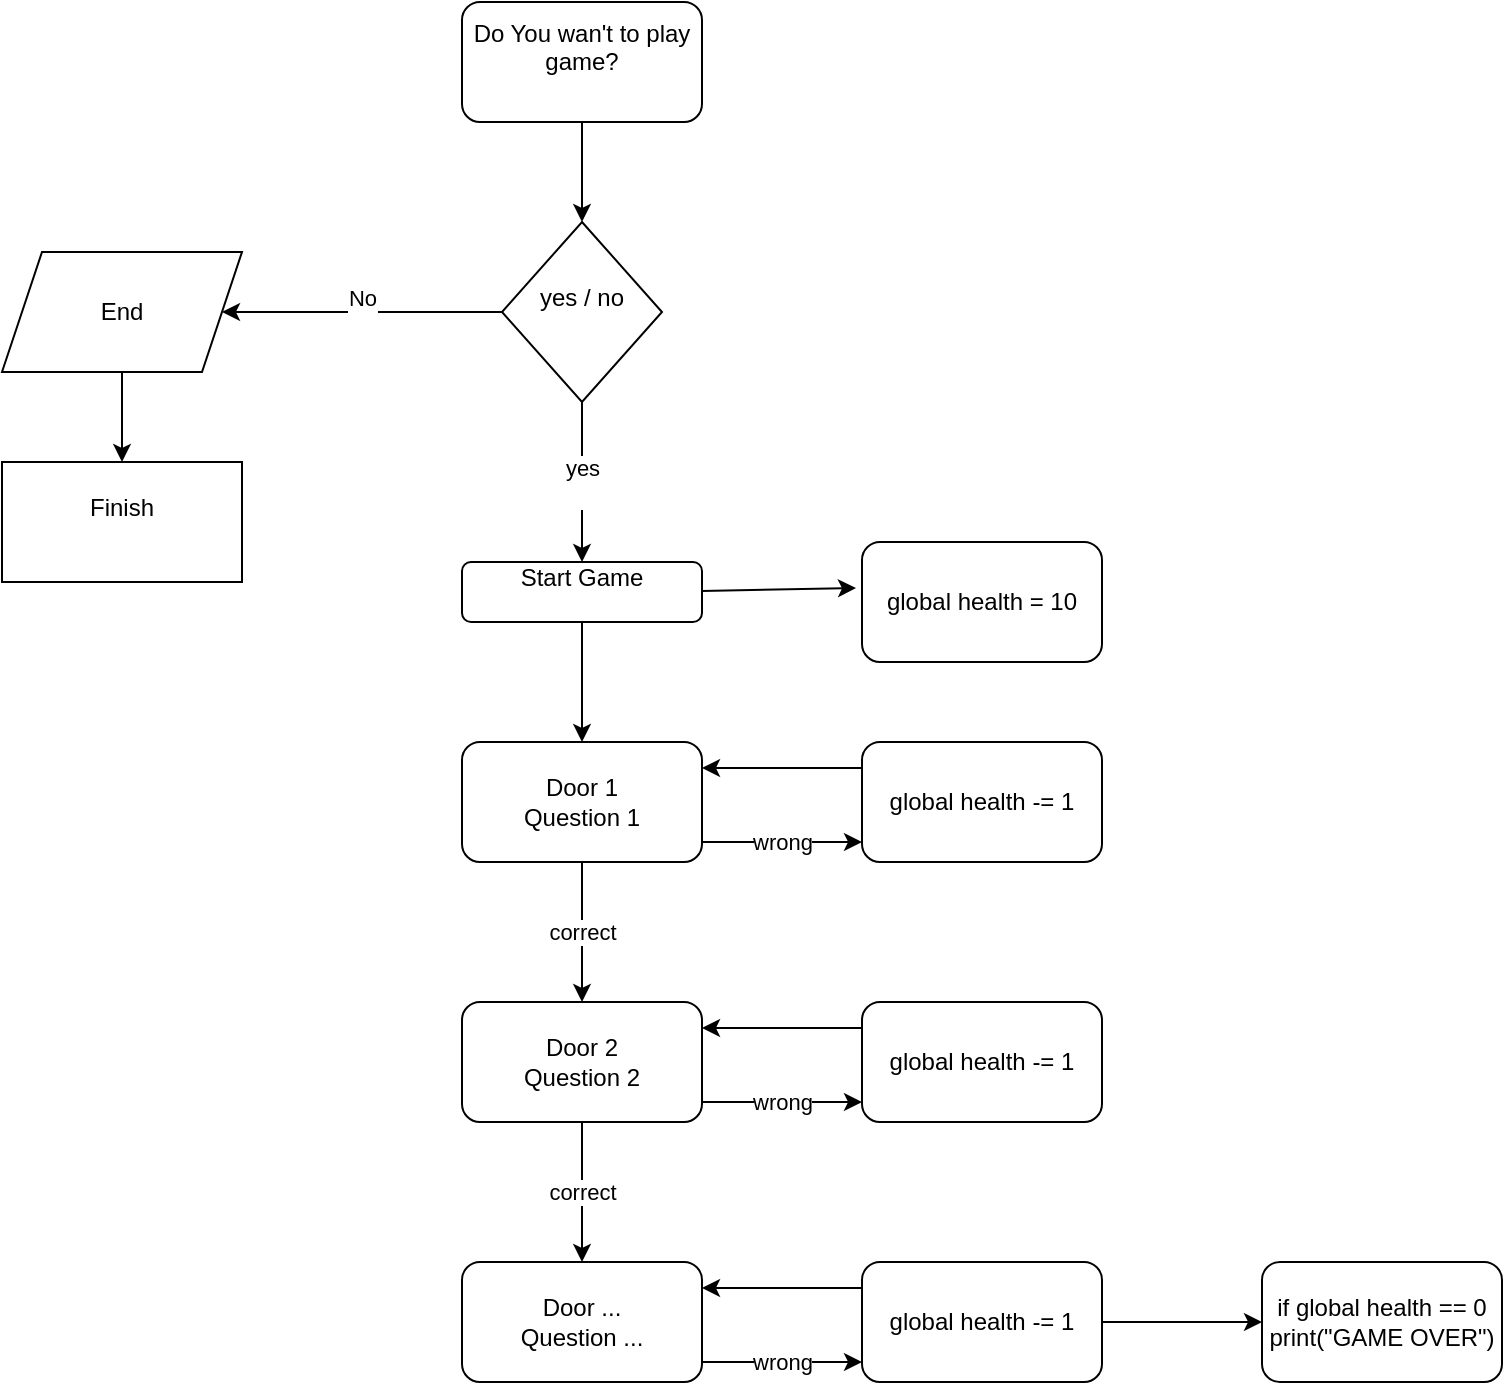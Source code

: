 <mxfile version="14.1.9" type="github">
  <diagram id="4d29W5WxIk8nkYb60he4" name="Page-1">
    <mxGraphModel dx="780" dy="1154" grid="1" gridSize="10" guides="1" tooltips="1" connect="1" arrows="1" fold="1" page="1" pageScale="1" pageWidth="827" pageHeight="1169" math="0" shadow="0">
      <root>
        <mxCell id="0" />
        <mxCell id="1" parent="0" />
        <mxCell id="GxyA5iGJCojV2aHmeg0h-3" value="&lt;div&gt;No&lt;/div&gt;&lt;div&gt;&lt;br&gt;&lt;/div&gt;" style="edgeStyle=orthogonalEdgeStyle;rounded=0;orthogonalLoop=1;jettySize=auto;html=1;" parent="1" source="WxqafuSX7poHOOpFGCyM-2" target="GxyA5iGJCojV2aHmeg0h-2" edge="1">
          <mxGeometry relative="1" as="geometry" />
        </mxCell>
        <mxCell id="Qxv_XPzBXx_ZCvMV-COk-9" value="&lt;div&gt;yes&lt;/div&gt;&lt;div&gt;&lt;br&gt;&lt;/div&gt;" style="edgeStyle=orthogonalEdgeStyle;rounded=0;orthogonalLoop=1;jettySize=auto;html=1;entryX=0.5;entryY=0;entryDx=0;entryDy=0;" parent="1" source="WxqafuSX7poHOOpFGCyM-2" target="Qxv_XPzBXx_ZCvMV-COk-6" edge="1">
          <mxGeometry relative="1" as="geometry" />
        </mxCell>
        <mxCell id="WxqafuSX7poHOOpFGCyM-2" value="&lt;div&gt;yes / no&lt;/div&gt;&lt;div&gt;&lt;br&gt;&lt;/div&gt;" style="rhombus;whiteSpace=wrap;html=1;" parent="1" vertex="1">
          <mxGeometry x="360" y="160" width="80" height="90" as="geometry" />
        </mxCell>
        <mxCell id="Qxv_XPzBXx_ZCvMV-COk-3" style="edgeStyle=orthogonalEdgeStyle;rounded=0;orthogonalLoop=1;jettySize=auto;html=1;entryX=0.5;entryY=0;entryDx=0;entryDy=0;" parent="1" source="GxyA5iGJCojV2aHmeg0h-2" target="Qxv_XPzBXx_ZCvMV-COk-1" edge="1">
          <mxGeometry relative="1" as="geometry" />
        </mxCell>
        <mxCell id="GxyA5iGJCojV2aHmeg0h-2" value="&lt;div&gt;End&lt;/div&gt;" style="shape=parallelogram;perimeter=parallelogramPerimeter;whiteSpace=wrap;html=1;fixedSize=1;" parent="1" vertex="1">
          <mxGeometry x="110" y="175" width="120" height="60" as="geometry" />
        </mxCell>
        <mxCell id="Qxv_XPzBXx_ZCvMV-COk-1" value="&lt;div&gt;Finish&lt;/div&gt;&lt;div&gt;&lt;br&gt;&lt;/div&gt;" style="rounded=0;whiteSpace=wrap;html=1;" parent="1" vertex="1">
          <mxGeometry x="110" y="280" width="120" height="60" as="geometry" />
        </mxCell>
        <mxCell id="Qxv_XPzBXx_ZCvMV-COk-5" style="edgeStyle=orthogonalEdgeStyle;rounded=0;orthogonalLoop=1;jettySize=auto;html=1;entryX=0.5;entryY=0;entryDx=0;entryDy=0;" parent="1" source="Qxv_XPzBXx_ZCvMV-COk-4" target="WxqafuSX7poHOOpFGCyM-2" edge="1">
          <mxGeometry relative="1" as="geometry" />
        </mxCell>
        <mxCell id="Qxv_XPzBXx_ZCvMV-COk-4" value="&lt;div&gt;Do You wan&#39;t to play game?&lt;/div&gt;&lt;div&gt;&lt;br&gt;&lt;/div&gt;" style="rounded=1;whiteSpace=wrap;html=1;" parent="1" vertex="1">
          <mxGeometry x="340" y="50" width="120" height="60" as="geometry" />
        </mxCell>
        <mxCell id="Qxv_XPzBXx_ZCvMV-COk-8" style="edgeStyle=orthogonalEdgeStyle;rounded=0;orthogonalLoop=1;jettySize=auto;html=1;" parent="1" source="Qxv_XPzBXx_ZCvMV-COk-6" edge="1">
          <mxGeometry relative="1" as="geometry">
            <mxPoint x="400" y="420" as="targetPoint" />
          </mxGeometry>
        </mxCell>
        <mxCell id="Qxv_XPzBXx_ZCvMV-COk-6" value="&lt;div&gt;Start Game&lt;/div&gt;&lt;div&gt;&lt;br&gt;&lt;/div&gt;" style="rounded=1;whiteSpace=wrap;html=1;" parent="1" vertex="1">
          <mxGeometry x="340" y="330" width="120" height="30" as="geometry" />
        </mxCell>
        <mxCell id="xVhMD_2vwnMEOMpWQLeE-1" value="Door 1&lt;br&gt;Question 1" style="rounded=1;whiteSpace=wrap;html=1;" vertex="1" parent="1">
          <mxGeometry x="340" y="420" width="120" height="60" as="geometry" />
        </mxCell>
        <mxCell id="xVhMD_2vwnMEOMpWQLeE-2" value="correct" style="endArrow=classic;html=1;exitX=0.5;exitY=1;exitDx=0;exitDy=0;" edge="1" parent="1" source="xVhMD_2vwnMEOMpWQLeE-1">
          <mxGeometry width="50" height="50" relative="1" as="geometry">
            <mxPoint x="370" y="600" as="sourcePoint" />
            <mxPoint x="400" y="550" as="targetPoint" />
          </mxGeometry>
        </mxCell>
        <mxCell id="xVhMD_2vwnMEOMpWQLeE-5" value="global health -= 1" style="rounded=1;whiteSpace=wrap;html=1;" vertex="1" parent="1">
          <mxGeometry x="540" y="420" width="120" height="60" as="geometry" />
        </mxCell>
        <mxCell id="xVhMD_2vwnMEOMpWQLeE-6" value="wrong" style="endArrow=classic;html=1;" edge="1" parent="1">
          <mxGeometry width="50" height="50" relative="1" as="geometry">
            <mxPoint x="460" y="470" as="sourcePoint" />
            <mxPoint x="540" y="470" as="targetPoint" />
          </mxGeometry>
        </mxCell>
        <mxCell id="xVhMD_2vwnMEOMpWQLeE-7" value="" style="endArrow=classic;html=1;exitX=0;exitY=0.25;exitDx=0;exitDy=0;entryX=1;entryY=0.25;entryDx=0;entryDy=0;" edge="1" parent="1">
          <mxGeometry width="50" height="50" relative="1" as="geometry">
            <mxPoint x="540" y="433" as="sourcePoint" />
            <mxPoint x="460" y="433" as="targetPoint" />
          </mxGeometry>
        </mxCell>
        <mxCell id="xVhMD_2vwnMEOMpWQLeE-8" value="Door 2&lt;br&gt;Question 2" style="rounded=1;whiteSpace=wrap;html=1;" vertex="1" parent="1">
          <mxGeometry x="340" y="550" width="120" height="60" as="geometry" />
        </mxCell>
        <mxCell id="xVhMD_2vwnMEOMpWQLeE-9" value="global health -= 1" style="rounded=1;whiteSpace=wrap;html=1;" vertex="1" parent="1">
          <mxGeometry x="540" y="550" width="120" height="60" as="geometry" />
        </mxCell>
        <mxCell id="xVhMD_2vwnMEOMpWQLeE-10" value="wrong" style="endArrow=classic;html=1;" edge="1" parent="1">
          <mxGeometry width="50" height="50" relative="1" as="geometry">
            <mxPoint x="460" y="600" as="sourcePoint" />
            <mxPoint x="540" y="600" as="targetPoint" />
          </mxGeometry>
        </mxCell>
        <mxCell id="xVhMD_2vwnMEOMpWQLeE-11" value="" style="endArrow=classic;html=1;exitX=0;exitY=0.25;exitDx=0;exitDy=0;entryX=1;entryY=0.25;entryDx=0;entryDy=0;" edge="1" parent="1">
          <mxGeometry width="50" height="50" relative="1" as="geometry">
            <mxPoint x="540" y="563" as="sourcePoint" />
            <mxPoint x="460" y="563" as="targetPoint" />
          </mxGeometry>
        </mxCell>
        <mxCell id="xVhMD_2vwnMEOMpWQLeE-12" value="correct" style="endArrow=classic;html=1;exitX=0.5;exitY=1;exitDx=0;exitDy=0;" edge="1" parent="1">
          <mxGeometry width="50" height="50" relative="1" as="geometry">
            <mxPoint x="400" y="610" as="sourcePoint" />
            <mxPoint x="400" y="680" as="targetPoint" />
          </mxGeometry>
        </mxCell>
        <mxCell id="xVhMD_2vwnMEOMpWQLeE-13" value="Door ...&lt;br&gt;Question ..." style="rounded=1;whiteSpace=wrap;html=1;" vertex="1" parent="1">
          <mxGeometry x="340" y="680" width="120" height="60" as="geometry" />
        </mxCell>
        <mxCell id="xVhMD_2vwnMEOMpWQLeE-26" value="" style="edgeStyle=orthogonalEdgeStyle;rounded=0;orthogonalLoop=1;jettySize=auto;html=1;" edge="1" parent="1" source="xVhMD_2vwnMEOMpWQLeE-14" target="xVhMD_2vwnMEOMpWQLeE-25">
          <mxGeometry relative="1" as="geometry" />
        </mxCell>
        <mxCell id="xVhMD_2vwnMEOMpWQLeE-14" value="global health -= 1" style="rounded=1;whiteSpace=wrap;html=1;" vertex="1" parent="1">
          <mxGeometry x="540" y="680" width="120" height="60" as="geometry" />
        </mxCell>
        <mxCell id="xVhMD_2vwnMEOMpWQLeE-15" value="wrong" style="endArrow=classic;html=1;" edge="1" parent="1">
          <mxGeometry width="50" height="50" relative="1" as="geometry">
            <mxPoint x="460" y="730" as="sourcePoint" />
            <mxPoint x="540" y="730" as="targetPoint" />
          </mxGeometry>
        </mxCell>
        <mxCell id="xVhMD_2vwnMEOMpWQLeE-16" value="" style="endArrow=classic;html=1;exitX=0;exitY=0.25;exitDx=0;exitDy=0;entryX=1;entryY=0.25;entryDx=0;entryDy=0;" edge="1" parent="1">
          <mxGeometry width="50" height="50" relative="1" as="geometry">
            <mxPoint x="540" y="693" as="sourcePoint" />
            <mxPoint x="460" y="693" as="targetPoint" />
          </mxGeometry>
        </mxCell>
        <mxCell id="xVhMD_2vwnMEOMpWQLeE-17" value="" style="endArrow=classic;html=1;entryX=-0.025;entryY=0.383;entryDx=0;entryDy=0;entryPerimeter=0;" edge="1" parent="1" target="xVhMD_2vwnMEOMpWQLeE-23">
          <mxGeometry width="50" height="50" relative="1" as="geometry">
            <mxPoint x="460" y="344.5" as="sourcePoint" />
            <mxPoint x="530" y="344.5" as="targetPoint" />
          </mxGeometry>
        </mxCell>
        <mxCell id="xVhMD_2vwnMEOMpWQLeE-23" value="global health = 10" style="rounded=1;whiteSpace=wrap;html=1;" vertex="1" parent="1">
          <mxGeometry x="540" y="320" width="120" height="60" as="geometry" />
        </mxCell>
        <mxCell id="xVhMD_2vwnMEOMpWQLeE-25" value="if global health == 0&lt;br&gt;print(&quot;GAME OVER&quot;)" style="rounded=1;whiteSpace=wrap;html=1;" vertex="1" parent="1">
          <mxGeometry x="740" y="680" width="120" height="60" as="geometry" />
        </mxCell>
      </root>
    </mxGraphModel>
  </diagram>
</mxfile>
